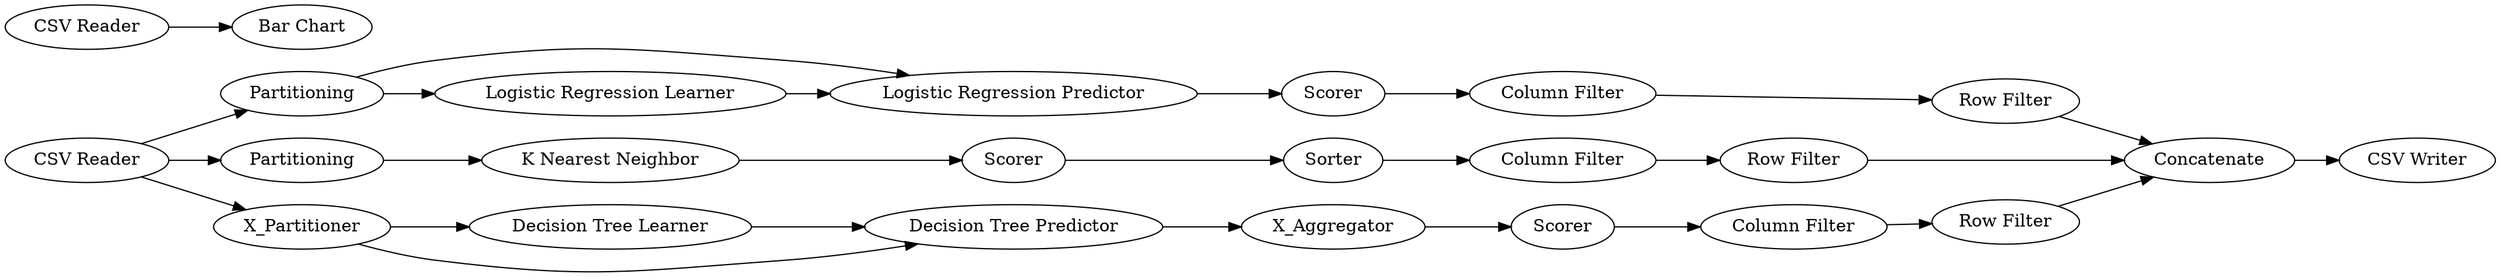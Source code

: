 digraph {
	"-509910986919045673_41" [label=Partitioning]
	"-509910986919045673_314" [label=Sorter]
	"-509910986919045673_46" [label="K Nearest Neighbor"]
	"-509910986919045673_323" [label="Row Filter"]
	"-509910986919045673_322" [label="Row Filter"]
	"-509910986919045673_316" [label="Column Filter"]
	"-509910986919045673_319" [label="Column Filter"]
	"-509910986919045673_49" [label=Scorer]
	"-509910986919045673_324" [label="CSV Writer"]
	"-509910986919045673_325" [label="CSV Reader"]
	"-509910986919045673_6" [label=Scorer]
	"-509910986919045673_307" [label=X_Aggregator]
	"-509910986919045673_31" [label="Decision Tree Learner"]
	"-509910986919045673_320" [label="Column Filter"]
	"-509910986919045673_48" [label=Partitioning]
	"-509910986919045673_39" [label=Scorer]
	"-509910986919045673_32" [label="Decision Tree Predictor"]
	"-509910986919045673_326" [label="Bar Chart"]
	"-509910986919045673_4" [label="Logistic Regression Predictor"]
	"-509910986919045673_1" [label="CSV Reader"]
	"-509910986919045673_2" [label="Logistic Regression Learner"]
	"-509910986919045673_306" [label=X_Partitioner]
	"-509910986919045673_60" [label=Concatenate]
	"-509910986919045673_321" [label="Row Filter"]
	"-509910986919045673_1" -> "-509910986919045673_41"
	"-509910986919045673_41" -> "-509910986919045673_2"
	"-509910986919045673_307" -> "-509910986919045673_39"
	"-509910986919045673_60" -> "-509910986919045673_324"
	"-509910986919045673_322" -> "-509910986919045673_60"
	"-509910986919045673_2" -> "-509910986919045673_4"
	"-509910986919045673_41" -> "-509910986919045673_4"
	"-509910986919045673_39" -> "-509910986919045673_319"
	"-509910986919045673_46" -> "-509910986919045673_49"
	"-509910986919045673_321" -> "-509910986919045673_60"
	"-509910986919045673_6" -> "-509910986919045673_320"
	"-509910986919045673_306" -> "-509910986919045673_32"
	"-509910986919045673_48" -> "-509910986919045673_46"
	"-509910986919045673_49" -> "-509910986919045673_314"
	"-509910986919045673_306" -> "-509910986919045673_31"
	"-509910986919045673_31" -> "-509910986919045673_32"
	"-509910986919045673_316" -> "-509910986919045673_321"
	"-509910986919045673_1" -> "-509910986919045673_48"
	"-509910986919045673_320" -> "-509910986919045673_322"
	"-509910986919045673_314" -> "-509910986919045673_316"
	"-509910986919045673_323" -> "-509910986919045673_60"
	"-509910986919045673_32" -> "-509910986919045673_307"
	"-509910986919045673_325" -> "-509910986919045673_326"
	"-509910986919045673_1" -> "-509910986919045673_306"
	"-509910986919045673_319" -> "-509910986919045673_323"
	"-509910986919045673_4" -> "-509910986919045673_6"
	rankdir=LR
}
